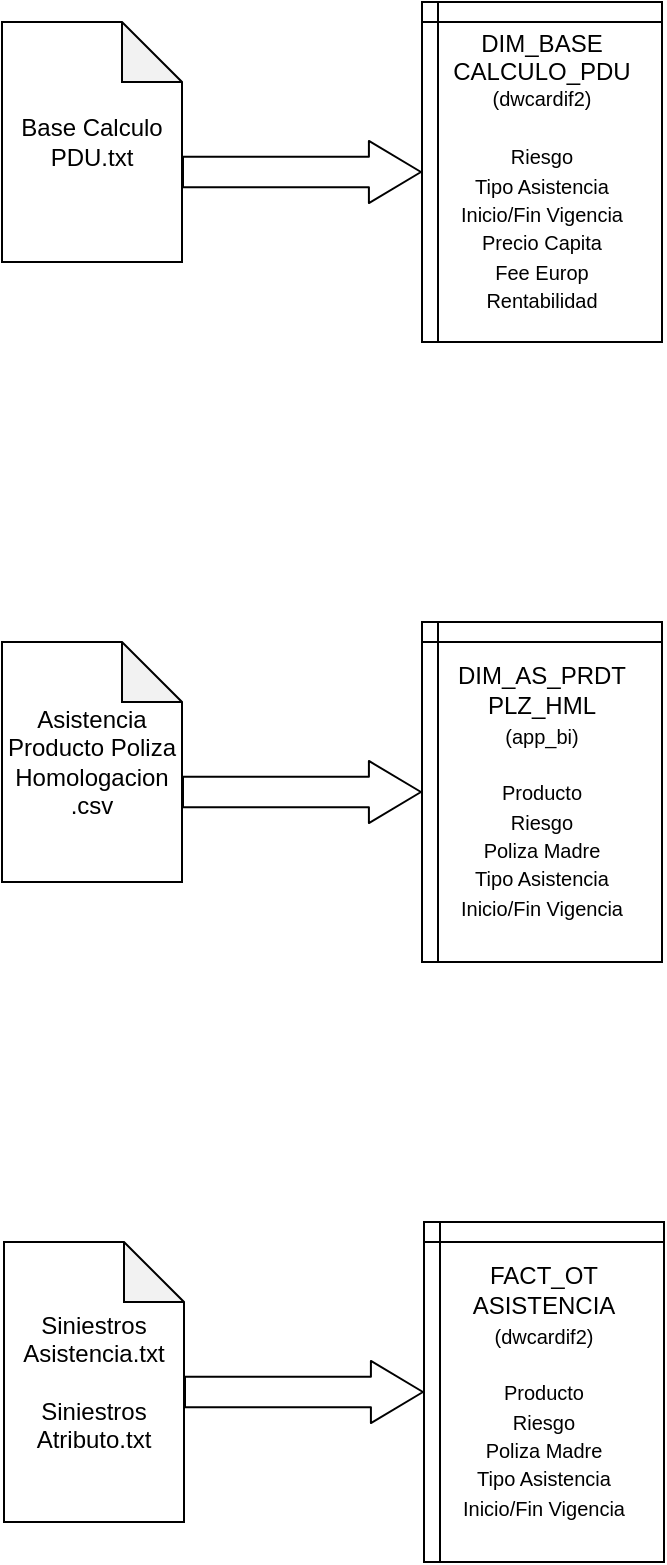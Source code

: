 <mxfile type="github" version="12.6.2">
  <diagram id="ypM9kpdQdvI_O4axWnlW" name="Page-1">
    <mxGraphModel grid="1" dx="871" dy="553" gridSize="10" guides="1" tooltips="1" connect="1" arrows="1" fold="1" page="1" pageScale="1" pageWidth="827" pageHeight="1169" math="0" shadow="0">
      <root>
        <mxCell id="0"/>
        <mxCell id="1" parent="0"/>
        <mxCell id="LFUgPbKsddazM6XdQZ-X-4" value="" parent="1" style="group" vertex="1" connectable="0">
          <mxGeometry as="geometry" x="60" y="140" width="330" height="170"/>
        </mxCell>
        <mxCell id="QJhBpU2Ap4GqpJilakro-1" value="Base Calculo PDU.txt" parent="LFUgPbKsddazM6XdQZ-X-4" style="shape=note;whiteSpace=wrap;html=1;backgroundOutline=1;darkOpacity=0.05;" vertex="1">
          <mxGeometry as="geometry" y="10" width="90" height="120"/>
        </mxCell>
        <mxCell id="QJhBpU2Ap4GqpJilakro-7" value="" parent="LFUgPbKsddazM6XdQZ-X-4" style="shape=flexArrow;endArrow=classic;html=1;exitX=0;exitY=0;exitDx=90;exitDy=75;exitPerimeter=0;endWidth=14.785;endSize=8.348;width=15.238;entryX=0;entryY=0.5;entryDx=0;entryDy=0;" edge="1" source="QJhBpU2Ap4GqpJilakro-1" target="LFUgPbKsddazM6XdQZ-X-2">
          <mxGeometry as="geometry" width="50" height="50" relative="1">
            <mxPoint as="sourcePoint" x="100" y="100"/>
            <mxPoint as="targetPoint" x="170" y="85"/>
            <Array as="points"/>
          </mxGeometry>
        </mxCell>
        <mxCell id="LFUgPbKsddazM6XdQZ-X-2" value="&lt;span style=&quot;display: inline ; float: none ; background-color: transparent ; color: rgb(0 , 0 , 0) ; font-family: &amp;#34;helvetica&amp;#34; ; font-size: 12px ; font-style: normal ; font-variant: normal ; font-weight: 400 ; letter-spacing: normal ; line-height: 14.4px ; text-align: center ; text-decoration: none ; text-indent: 0px ; text-transform: none ; white-space: normal ; word-spacing: 0px ; word-wrap: normal&quot;&gt;DIM_BASE&lt;/span&gt;&lt;br style=&quot;background-attachment: scroll ; background-color: transparent ; background-image: none ; background-repeat: repeat ; background-size: auto ; border-bottom-color: rgb(0 , 0 , 0) ; border-bottom-style: none ; border-bottom-width: 0px ; border-left-color: rgb(0 , 0 , 0) ; border-left-style: none ; border-left-width: 0px ; border-right-color: rgb(0 , 0 , 0) ; border-right-style: none ; border-right-width: 0px ; border-top-color: rgb(0 , 0 , 0) ; border-top-style: none ; border-top-width: 0px ; color: rgb(0 , 0 , 0) ; display: inline ; font-family: &amp;#34;helvetica&amp;#34; ; font-size: 12px ; font-style: normal ; font-variant: normal ; font-weight: 400 ; letter-spacing: normal ; margin-bottom: 0px ; margin-left: 0px ; margin-right: 0px ; margin-top: 0px ; min-width: 0px ; overflow: visible ; padding-bottom: 0px ; padding-left: 0px ; padding-right: 0px ; padding-top: 0px ; position: static ; text-align: center ; text-decoration: none ; text-indent: 0px ; text-transform: none ; white-space: normal ; word-spacing: 0px ; word-wrap: normal&quot;&gt;&lt;span style=&quot;display: inline ; float: none ; background-color: transparent ; color: rgb(0 , 0 , 0) ; font-family: &amp;#34;helvetica&amp;#34; ; font-size: 12px ; font-style: normal ; font-variant: normal ; font-weight: 400 ; letter-spacing: normal ; line-height: 14.4px ; text-align: center ; text-decoration: none ; text-indent: 0px ; text-transform: none ; white-space: normal ; word-spacing: 0px ; word-wrap: normal&quot;&gt;CALCULO_PDU&lt;/span&gt;&lt;br style=&quot;background-attachment: scroll ; background-color: transparent ; background-image: none ; background-repeat: repeat ; background-size: auto ; border-bottom-color: rgb(0 , 0 , 0) ; border-bottom-style: none ; border-bottom-width: 0px ; border-left-color: rgb(0 , 0 , 0) ; border-left-style: none ; border-left-width: 0px ; border-right-color: rgb(0 , 0 , 0) ; border-right-style: none ; border-right-width: 0px ; border-top-color: rgb(0 , 0 , 0) ; border-top-style: none ; border-top-width: 0px ; color: rgb(0 , 0 , 0) ; display: inline ; font-family: &amp;#34;helvetica&amp;#34; ; font-size: 12px ; font-style: normal ; font-variant: normal ; font-weight: 400 ; letter-spacing: normal ; margin-bottom: 0px ; margin-left: 0px ; margin-right: 0px ; margin-top: 0px ; min-width: 0px ; overflow: visible ; padding-bottom: 0px ; padding-left: 0px ; padding-right: 0px ; padding-top: 0px ; position: static ; text-align: center ; text-decoration: none ; text-indent: 0px ; text-transform: none ; white-space: normal ; word-spacing: 0px ; word-wrap: normal&quot;&gt;&lt;span style=&quot;text-align: center ; color: rgb(0 , 0 , 0) ; text-transform: none ; line-height: 14.4px ; text-indent: 0px ; letter-spacing: normal ; font-family: &amp;#34;helvetica&amp;#34; ; font-style: normal ; font-variant: normal ; font-weight: 400 ; text-decoration: none ; word-spacing: 0px ; display: inline ; white-space: normal ; word-wrap: normal ; float: none ; background-color: transparent&quot;&gt;(dwcardif2)&lt;br&gt;&lt;br&gt;&lt;span style=&quot;text-align: center ; color: rgb(0 , 0 , 0) ; text-transform: none ; line-height: 12px ; text-indent: 0px ; letter-spacing: normal ; font-family: &amp;#34;helvetica&amp;#34; ; font-style: normal ; font-variant: normal ; font-weight: 400 ; text-decoration: none ; word-spacing: 0px ; display: inline ; white-space: normal ; word-wrap: normal ; float: none ; background-color: transparent&quot;&gt;Riesgo&lt;/span&gt;&lt;br style=&quot;background-color: transparent ; color: rgb(0 , 0 , 0) ; font-family: &amp;#34;helvetica&amp;#34; ; font-size: 10px ; font-style: normal ; font-variant: normal ; font-weight: 400 ; letter-spacing: normal ; text-align: center ; text-decoration: none ; text-indent: 0px ; text-transform: none ; white-space: normal ; word-spacing: 0px&quot;&gt;&lt;span style=&quot;display: inline ; float: none ; background-color: transparent ; color: rgb(0 , 0 , 0) ; font-family: &amp;#34;helvetica&amp;#34; ; font-size: 10px ; font-style: normal ; font-variant: normal ; font-weight: 400 ; letter-spacing: normal ; line-height: 12px ; text-align: center ; text-decoration: none ; text-indent: 0px ; text-transform: none ; white-space: normal ; word-spacing: 0px ; word-wrap: normal&quot;&gt;Tipo Asistencia&lt;/span&gt;&lt;br style=&quot;background-color: transparent ; color: rgb(0 , 0 , 0) ; font-family: &amp;#34;helvetica&amp;#34; ; font-size: 10px ; font-style: normal ; font-variant: normal ; font-weight: 400 ; letter-spacing: normal ; text-align: center ; text-decoration: none ; text-indent: 0px ; text-transform: none ; white-space: normal ; word-spacing: 0px&quot;&gt;&lt;span style=&quot;display: inline ; float: none ; background-color: transparent ; color: rgb(0 , 0 , 0) ; font-family: &amp;#34;helvetica&amp;#34; ; font-size: 10px ; font-style: normal ; font-variant: normal ; font-weight: 400 ; letter-spacing: normal ; line-height: 12px ; text-align: center ; text-decoration: none ; text-indent: 0px ; text-transform: none ; white-space: normal ; word-spacing: 0px ; word-wrap: normal&quot;&gt;Inicio/Fin Vigencia&lt;/span&gt;&lt;br style=&quot;background-color: transparent ; color: rgb(0 , 0 , 0) ; font-family: &amp;#34;helvetica&amp;#34; ; font-size: 10px ; font-style: normal ; font-variant: normal ; font-weight: 400 ; letter-spacing: normal ; text-align: center ; text-decoration: none ; text-indent: 0px ; text-transform: none ; white-space: normal ; word-spacing: 0px&quot;&gt;&lt;span style=&quot;display: inline ; float: none ; background-color: transparent ; color: rgb(0 , 0 , 0) ; font-family: &amp;#34;helvetica&amp;#34; ; font-size: 10px ; font-style: normal ; font-variant: normal ; font-weight: 400 ; letter-spacing: normal ; line-height: 12px ; text-align: center ; text-decoration: none ; text-indent: 0px ; text-transform: none ; white-space: normal ; word-spacing: 0px ; word-wrap: normal&quot;&gt;Precio Capita&lt;/span&gt;&lt;br style=&quot;background-color: transparent ; color: rgb(0 , 0 , 0) ; font-family: &amp;#34;helvetica&amp;#34; ; font-size: 10px ; font-style: normal ; font-variant: normal ; font-weight: 400 ; letter-spacing: normal ; text-align: center ; text-decoration: none ; text-indent: 0px ; text-transform: none ; white-space: normal ; word-spacing: 0px&quot;&gt;&lt;span style=&quot;display: inline ; float: none ; background-color: transparent ; color: rgb(0 , 0 , 0) ; font-family: &amp;#34;helvetica&amp;#34; ; font-size: 10px ; font-style: normal ; font-variant: normal ; font-weight: 400 ; letter-spacing: normal ; line-height: 12px ; text-align: center ; text-decoration: none ; text-indent: 0px ; text-transform: none ; white-space: normal ; word-spacing: 0px ; word-wrap: normal&quot;&gt;Fee Europ&lt;br&gt;&lt;/span&gt;&lt;span style=&quot;display: inline ; float: none ; background-color: transparent ; color: rgb(0 , 0 , 0) ; font-family: &amp;#34;helvetica&amp;#34; ; font-size: 10px ; font-style: normal ; font-variant: normal ; font-weight: 400 ; letter-spacing: normal ; line-height: 12px ; text-align: center ; text-decoration: none ; text-indent: 0px ; text-transform: none ; white-space: normal ; word-spacing: 0px ; word-wrap: normal&quot;&gt;Rentabilidad&lt;/span&gt;&lt;/span&gt;" parent="LFUgPbKsddazM6XdQZ-X-4" style="shape=internalStorage;whiteSpace=wrap;html=1;backgroundOutline=1;fontSize=10;dx=8;dy=10;" vertex="1">
          <mxGeometry as="geometry" x="210" width="120" height="170"/>
        </mxCell>
        <mxCell id="LFUgPbKsddazM6XdQZ-X-5" value="" parent="1" style="group" vertex="1" connectable="0">
          <mxGeometry as="geometry" x="60" y="450" width="330" height="170"/>
        </mxCell>
        <mxCell id="QJhBpU2Ap4GqpJilakro-4" value="Asistencia Producto Poliza Homologacion&lt;br&gt;.csv" parent="LFUgPbKsddazM6XdQZ-X-5" style="shape=note;whiteSpace=wrap;html=1;backgroundOutline=1;darkOpacity=0.05;" vertex="1">
          <mxGeometry as="geometry" y="10" width="90" height="120"/>
        </mxCell>
        <mxCell id="LFUgPbKsddazM6XdQZ-X-1" value="" parent="LFUgPbKsddazM6XdQZ-X-5" style="shape=flexArrow;endArrow=classic;html=1;entryX=0;entryY=0.5;entryDx=0;entryDy=0;endWidth=14.785;endSize=8.348;width=15.238;exitX=0;exitY=0;exitDx=90;exitDy=75;exitPerimeter=0;" edge="1" source="QJhBpU2Ap4GqpJilakro-4" target="LFUgPbKsddazM6XdQZ-X-3">
          <mxGeometry as="geometry" width="50" height="50" relative="1">
            <mxPoint as="sourcePoint" x="130" y="80"/>
            <mxPoint as="targetPoint" x="210.0" y="85"/>
            <Array as="points"/>
          </mxGeometry>
        </mxCell>
        <mxCell id="LFUgPbKsddazM6XdQZ-X-3" value="&lt;span style=&quot;text-align: center ; color: rgb(0 , 0 , 0) ; text-transform: none ; line-height: 14.4px ; text-indent: 0px ; letter-spacing: normal ; font-family: &amp;#34;helvetica&amp;#34; ; font-variant: normal ; word-spacing: 0px ; display: inline ; white-space: normal ; word-wrap: normal ; font-stretch: normal ; float: none ; background-color: transparent&quot;&gt;&lt;span style=&quot;display: inline ; float: none ; background-color: transparent ; color: rgb(0 , 0 , 0) ; font-family: &amp;#34;helvetica&amp;#34; ; font-size: 12px ; font-style: normal ; font-variant: normal ; font-weight: 400 ; letter-spacing: normal ; line-height: 14.4px ; text-align: center ; text-decoration: none ; text-indent: 0px ; text-transform: none ; white-space: normal ; word-spacing: 0px ; word-wrap: normal&quot;&gt;DIM_AS_PRDT&lt;/span&gt;&lt;br style=&quot;background-attachment: scroll ; background-color: transparent ; background-image: none ; background-repeat: repeat ; background-size: auto ; border-bottom-color: rgb(0 , 0 , 0) ; border-bottom-style: none ; border-bottom-width: 0px ; border-left-color: rgb(0 , 0 , 0) ; border-left-style: none ; border-left-width: 0px ; border-right-color: rgb(0 , 0 , 0) ; border-right-style: none ; border-right-width: 0px ; border-top-color: rgb(0 , 0 , 0) ; border-top-style: none ; border-top-width: 0px ; color: rgb(0 , 0 , 0) ; display: inline ; font-family: &amp;#34;helvetica&amp;#34; ; font-size: 12px ; font-style: normal ; font-variant: normal ; font-weight: 400 ; letter-spacing: normal ; margin-bottom: 0px ; margin-left: 0px ; margin-right: 0px ; margin-top: 0px ; min-width: 0px ; overflow: visible ; padding-bottom: 0px ; padding-left: 0px ; padding-right: 0px ; padding-top: 0px ; position: static ; text-align: center ; text-decoration: none ; text-indent: 0px ; text-transform: none ; white-space: normal ; word-spacing: 0px ; word-wrap: normal&quot;&gt;&lt;span style=&quot;display: inline ; float: none ; background-color: transparent ; color: rgb(0 , 0 , 0) ; font-family: &amp;#34;helvetica&amp;#34; ; font-size: 12px ; font-style: normal ; font-variant: normal ; font-weight: 400 ; letter-spacing: normal ; line-height: 14.4px ; text-align: center ; text-decoration: none ; text-indent: 0px ; text-transform: none ; white-space: normal ; word-spacing: 0px ; word-wrap: normal&quot;&gt;PLZ_HML&lt;/span&gt;&lt;br style=&quot;background-attachment: scroll ; background-color: transparent ; background-image: none ; background-repeat: repeat ; background-size: auto ; border-bottom-color: rgb(0 , 0 , 0) ; border-bottom-style: none ; border-bottom-width: 0px ; border-left-color: rgb(0 , 0 , 0) ; border-left-style: none ; border-left-width: 0px ; border-right-color: rgb(0 , 0 , 0) ; border-right-style: none ; border-right-width: 0px ; border-top-color: rgb(0 , 0 , 0) ; border-top-style: none ; border-top-width: 0px ; color: rgb(0 , 0 , 0) ; display: inline ; font-family: &amp;#34;helvetica&amp;#34; ; font-size: 12px ; font-style: normal ; font-variant: normal ; font-weight: 400 ; letter-spacing: normal ; margin-bottom: 0px ; margin-left: 0px ; margin-right: 0px ; margin-top: 0px ; min-width: 0px ; overflow: visible ; padding-bottom: 0px ; padding-left: 0px ; padding-right: 0px ; padding-top: 0px ; position: static ; text-align: center ; text-decoration: none ; text-indent: 0px ; text-transform: none ; white-space: normal ; word-spacing: 0px ; word-wrap: normal&quot;&gt;&lt;span style=&quot;text-align: center ; color: rgb(0 , 0 , 0) ; text-transform: none ; line-height: 14.4px ; text-indent: 0px ; letter-spacing: normal ; font-family: &amp;#34;helvetica&amp;#34; ; font-style: normal ; font-variant: normal ; font-weight: 400 ; text-decoration: none ; word-spacing: 0px ; display: inline ; white-space: normal ; word-wrap: normal ; float: none ; background-color: transparent&quot;&gt;&lt;font style=&quot;font-size: 10px&quot;&gt;(app_bi)&lt;/font&gt;&lt;/span&gt;&lt;/span&gt;&lt;span style=&quot;text-align: center ; color: rgb(0 , 0 , 0) ; text-transform: none ; line-height: 14.4px ; text-indent: 0px ; letter-spacing: normal ; font-family: &amp;#34;helvetica&amp;#34; ; font-style: normal ; font-variant: normal ; font-weight: 400 ; text-decoration: none ; word-spacing: 0px ; display: inline ; white-space: normal ; word-wrap: normal ; float: none ; background-color: transparent&quot;&gt;&lt;br&gt;&lt;br&gt;&lt;span style=&quot;text-align: center ; color: rgb(0 , 0 , 0) ; text-transform: none ; line-height: 12px ; text-indent: 0px ; letter-spacing: normal ; font-family: &amp;#34;helvetica&amp;#34; ; font-variant: normal ; word-spacing: 0px ; display: inline ; white-space: normal ; word-wrap: normal ; float: none ; background-color: transparent&quot;&gt;&lt;span style=&quot;text-align: center ; color: rgb(0 , 0 , 0) ; text-transform: none ; line-height: 12px ; text-indent: 0px ; letter-spacing: normal ; font-family: &amp;#34;helvetica&amp;#34; ; font-style: normal ; font-variant: normal ; font-weight: 400 ; text-decoration: none ; word-spacing: 0px ; display: inline ; white-space: normal ; word-wrap: normal ; float: none ; background-color: transparent&quot;&gt;Producto&lt;/span&gt;&lt;br style=&quot;margin: 0px ; padding: 0px ; border: 0px rgb(0 , 0 , 0) ; text-align: center ; background-image: none ; color: rgb(0 , 0 , 0) ; text-transform: none ; text-indent: 0px ; letter-spacing: normal ; overflow: visible ; font-family: &amp;#34;helvetica&amp;#34; ; font-style: normal ; font-variant: normal ; font-weight: 400 ; text-decoration: none ; background-repeat: repeat ; background-attachment: scroll ; word-spacing: 0px ; display: inline ; white-space: normal ; position: static ; word-wrap: normal ; min-width: 0px ; background-size: auto ; background-color: transparent&quot;&gt;&lt;span style=&quot;text-align: center ; color: rgb(0 , 0 , 0) ; text-transform: none ; line-height: 12px ; text-indent: 0px ; letter-spacing: normal ; font-family: &amp;#34;helvetica&amp;#34; ; font-style: normal ; font-variant: normal ; font-weight: 400 ; text-decoration: none ; word-spacing: 0px ; display: inline ; white-space: normal ; word-wrap: normal ; float: none ; background-color: transparent&quot;&gt;Riesgo&lt;/span&gt;&lt;br style=&quot;margin: 0px ; padding: 0px ; border: 0px rgb(0 , 0 , 0) ; text-align: center ; background-image: none ; color: rgb(0 , 0 , 0) ; text-transform: none ; text-indent: 0px ; letter-spacing: normal ; overflow: visible ; font-family: &amp;#34;helvetica&amp;#34; ; font-style: normal ; font-variant: normal ; font-weight: 400 ; text-decoration: none ; background-repeat: repeat ; background-attachment: scroll ; word-spacing: 0px ; display: inline ; white-space: normal ; position: static ; word-wrap: normal ; min-width: 0px ; background-size: auto ; background-color: transparent&quot;&gt;&lt;span style=&quot;text-align: center ; color: rgb(0 , 0 , 0) ; text-transform: none ; line-height: 12px ; text-indent: 0px ; letter-spacing: normal ; font-family: &amp;#34;helvetica&amp;#34; ; font-style: normal ; font-variant: normal ; font-weight: 400 ; text-decoration: none ; word-spacing: 0px ; display: inline ; white-space: normal ; word-wrap: normal ; float: none ; background-color: transparent&quot;&gt;Poliza Madre&lt;/span&gt;&lt;br style=&quot;margin: 0px ; padding: 0px ; border: 0px rgb(0 , 0 , 0) ; text-align: center ; background-image: none ; color: rgb(0 , 0 , 0) ; text-transform: none ; text-indent: 0px ; letter-spacing: normal ; overflow: visible ; font-family: &amp;#34;helvetica&amp;#34; ; font-style: normal ; font-variant: normal ; font-weight: 400 ; text-decoration: none ; background-repeat: repeat ; background-attachment: scroll ; word-spacing: 0px ; display: inline ; white-space: normal ; position: static ; word-wrap: normal ; min-width: 0px ; background-size: auto ; background-color: transparent&quot;&gt;&lt;span style=&quot;text-align: center ; color: rgb(0 , 0 , 0) ; text-transform: none ; line-height: 12px ; text-indent: 0px ; letter-spacing: normal ; font-family: &amp;#34;helvetica&amp;#34; ; font-style: normal ; font-variant: normal ; font-weight: 400 ; text-decoration: none ; word-spacing: 0px ; display: inline ; white-space: normal ; word-wrap: normal ; float: none ; background-color: transparent&quot;&gt;Tipo Asistencia&lt;/span&gt;&lt;br style=&quot;margin: 0px ; padding: 0px ; border: 0px rgb(0 , 0 , 0) ; text-align: center ; background-image: none ; color: rgb(0 , 0 , 0) ; text-transform: none ; text-indent: 0px ; letter-spacing: normal ; overflow: visible ; font-family: &amp;#34;helvetica&amp;#34; ; font-style: normal ; font-variant: normal ; font-weight: 400 ; text-decoration: none ; background-repeat: repeat ; background-attachment: scroll ; word-spacing: 0px ; display: inline ; white-space: normal ; position: static ; word-wrap: normal ; min-width: 0px ; background-size: auto ; background-color: transparent&quot;&gt;&lt;span style=&quot;text-align: center ; color: rgb(0 , 0 , 0) ; text-transform: none ; line-height: 12px ; text-indent: 0px ; letter-spacing: normal ; font-family: &amp;#34;helvetica&amp;#34; ; font-style: normal ; font-variant: normal ; font-weight: 400 ; text-decoration: none ; word-spacing: 0px ; display: inline ; white-space: normal ; word-wrap: normal ; float: none ; background-color: transparent&quot;&gt;Inicio/Fin Vigencia&lt;/span&gt;&lt;/span&gt;&lt;/span&gt;" parent="LFUgPbKsddazM6XdQZ-X-5" style="shape=internalStorage;whiteSpace=wrap;html=1;backgroundOutline=1;fontSize=10;dx=8;dy=10;" vertex="1">
          <mxGeometry as="geometry" x="210" width="120" height="170"/>
        </mxCell>
        <mxCell id="LFUgPbKsddazM6XdQZ-X-6" value="" parent="1" style="group" vertex="1" connectable="0">
          <mxGeometry as="geometry" x="61" y="750" width="330" height="170"/>
        </mxCell>
        <mxCell id="LFUgPbKsddazM6XdQZ-X-7" value="Siniestros&lt;br&gt;Asistencia.txt&lt;br&gt;&lt;br&gt;Siniestros&lt;br&gt;Atributo.txt" parent="LFUgPbKsddazM6XdQZ-X-6" style="shape=note;whiteSpace=wrap;html=1;backgroundOutline=1;darkOpacity=0.05;" vertex="1">
          <mxGeometry as="geometry" y="10" width="90" height="140"/>
        </mxCell>
        <mxCell id="LFUgPbKsddazM6XdQZ-X-8" value="" parent="LFUgPbKsddazM6XdQZ-X-6" style="shape=flexArrow;endArrow=classic;html=1;entryX=0;entryY=0.5;entryDx=0;entryDy=0;endWidth=14.785;endSize=8.348;width=15.238;exitX=0;exitY=0;exitDx=90;exitDy=75;exitPerimeter=0;" edge="1" source="LFUgPbKsddazM6XdQZ-X-7" target="LFUgPbKsddazM6XdQZ-X-9">
          <mxGeometry as="geometry" width="50" height="50" relative="1">
            <mxPoint as="sourcePoint" x="130" y="80"/>
            <mxPoint as="targetPoint" x="210.0" y="85"/>
            <Array as="points"/>
          </mxGeometry>
        </mxCell>
        <mxCell id="LFUgPbKsddazM6XdQZ-X-9" value="&lt;span style=&quot;text-align: center ; color: rgb(0 , 0 , 0) ; text-transform: none ; line-height: 14.4px ; text-indent: 0px ; letter-spacing: normal ; font-family: &amp;#34;helvetica&amp;#34; ; font-variant: normal ; word-spacing: 0px ; display: inline ; white-space: normal ; word-wrap: normal ; font-stretch: normal ; float: none ; background-color: transparent&quot;&gt;&lt;span style=&quot;display: inline ; float: none ; background-color: transparent ; color: rgb(0 , 0 , 0) ; font-family: &amp;#34;helvetica&amp;#34; ; font-size: 12px ; font-style: normal ; font-variant: normal ; font-weight: 400 ; letter-spacing: normal ; line-height: 14.4px ; text-align: center ; text-decoration: none ; text-indent: 0px ; text-transform: none ; white-space: normal ; word-spacing: 0px ; word-wrap: normal&quot;&gt;FACT_OT&lt;br&gt;ASISTENCIA&lt;/span&gt;&lt;br style=&quot;background-attachment: scroll ; background-color: transparent ; background-image: none ; background-repeat: repeat ; background-size: auto ; border-bottom-color: rgb(0 , 0 , 0) ; border-bottom-style: none ; border-bottom-width: 0px ; border-left-color: rgb(0 , 0 , 0) ; border-left-style: none ; border-left-width: 0px ; border-right-color: rgb(0 , 0 , 0) ; border-right-style: none ; border-right-width: 0px ; border-top-color: rgb(0 , 0 , 0) ; border-top-style: none ; border-top-width: 0px ; color: rgb(0 , 0 , 0) ; display: inline ; font-family: &amp;#34;helvetica&amp;#34; ; font-size: 12px ; font-style: normal ; font-variant: normal ; font-weight: 400 ; letter-spacing: normal ; margin-bottom: 0px ; margin-left: 0px ; margin-right: 0px ; margin-top: 0px ; min-width: 0px ; overflow: visible ; padding-bottom: 0px ; padding-left: 0px ; padding-right: 0px ; padding-top: 0px ; position: static ; text-align: center ; text-decoration: none ; text-indent: 0px ; text-transform: none ; white-space: normal ; word-spacing: 0px ; word-wrap: normal&quot;&gt;&lt;span style=&quot;text-align: center ; color: rgb(0 , 0 , 0) ; text-transform: none ; line-height: 14.4px ; text-indent: 0px ; letter-spacing: normal ; font-family: &amp;#34;helvetica&amp;#34; ; font-style: normal ; font-variant: normal ; font-weight: 400 ; text-decoration: none ; word-spacing: 0px ; display: inline ; white-space: normal ; word-wrap: normal ; float: none ; background-color: transparent&quot;&gt;&lt;font style=&quot;font-size: 10px&quot;&gt;(dwcardif2)&lt;/font&gt;&lt;/span&gt;&lt;/span&gt;&lt;span style=&quot;text-align: center ; color: rgb(0 , 0 , 0) ; text-transform: none ; line-height: 14.4px ; text-indent: 0px ; letter-spacing: normal ; font-family: &amp;#34;helvetica&amp;#34; ; font-style: normal ; font-variant: normal ; font-weight: 400 ; text-decoration: none ; word-spacing: 0px ; display: inline ; white-space: normal ; word-wrap: normal ; float: none ; background-color: transparent&quot;&gt;&lt;br&gt;&lt;br&gt;&lt;span style=&quot;text-align: center ; color: rgb(0 , 0 , 0) ; text-transform: none ; line-height: 12px ; text-indent: 0px ; letter-spacing: normal ; font-family: &amp;#34;helvetica&amp;#34; ; font-variant: normal ; word-spacing: 0px ; display: inline ; white-space: normal ; word-wrap: normal ; float: none ; background-color: transparent&quot;&gt;&lt;span style=&quot;text-align: center ; color: rgb(0 , 0 , 0) ; text-transform: none ; line-height: 12px ; text-indent: 0px ; letter-spacing: normal ; font-family: &amp;#34;helvetica&amp;#34; ; font-style: normal ; font-variant: normal ; font-weight: 400 ; text-decoration: none ; word-spacing: 0px ; display: inline ; white-space: normal ; word-wrap: normal ; float: none ; background-color: transparent&quot;&gt;Producto&lt;/span&gt;&lt;br style=&quot;margin: 0px ; padding: 0px ; border: 0px rgb(0 , 0 , 0) ; text-align: center ; background-image: none ; color: rgb(0 , 0 , 0) ; text-transform: none ; text-indent: 0px ; letter-spacing: normal ; overflow: visible ; font-family: &amp;#34;helvetica&amp;#34; ; font-style: normal ; font-variant: normal ; font-weight: 400 ; text-decoration: none ; background-repeat: repeat ; background-attachment: scroll ; word-spacing: 0px ; display: inline ; white-space: normal ; position: static ; word-wrap: normal ; min-width: 0px ; background-size: auto ; background-color: transparent&quot;&gt;&lt;span style=&quot;text-align: center ; color: rgb(0 , 0 , 0) ; text-transform: none ; line-height: 12px ; text-indent: 0px ; letter-spacing: normal ; font-family: &amp;#34;helvetica&amp;#34; ; font-style: normal ; font-variant: normal ; font-weight: 400 ; text-decoration: none ; word-spacing: 0px ; display: inline ; white-space: normal ; word-wrap: normal ; float: none ; background-color: transparent&quot;&gt;Riesgo&lt;/span&gt;&lt;br style=&quot;margin: 0px ; padding: 0px ; border: 0px rgb(0 , 0 , 0) ; text-align: center ; background-image: none ; color: rgb(0 , 0 , 0) ; text-transform: none ; text-indent: 0px ; letter-spacing: normal ; overflow: visible ; font-family: &amp;#34;helvetica&amp;#34; ; font-style: normal ; font-variant: normal ; font-weight: 400 ; text-decoration: none ; background-repeat: repeat ; background-attachment: scroll ; word-spacing: 0px ; display: inline ; white-space: normal ; position: static ; word-wrap: normal ; min-width: 0px ; background-size: auto ; background-color: transparent&quot;&gt;&lt;span style=&quot;text-align: center ; color: rgb(0 , 0 , 0) ; text-transform: none ; line-height: 12px ; text-indent: 0px ; letter-spacing: normal ; font-family: &amp;#34;helvetica&amp;#34; ; font-style: normal ; font-variant: normal ; font-weight: 400 ; text-decoration: none ; word-spacing: 0px ; display: inline ; white-space: normal ; word-wrap: normal ; float: none ; background-color: transparent&quot;&gt;Poliza Madre&lt;/span&gt;&lt;br style=&quot;margin: 0px ; padding: 0px ; border: 0px rgb(0 , 0 , 0) ; text-align: center ; background-image: none ; color: rgb(0 , 0 , 0) ; text-transform: none ; text-indent: 0px ; letter-spacing: normal ; overflow: visible ; font-family: &amp;#34;helvetica&amp;#34; ; font-style: normal ; font-variant: normal ; font-weight: 400 ; text-decoration: none ; background-repeat: repeat ; background-attachment: scroll ; word-spacing: 0px ; display: inline ; white-space: normal ; position: static ; word-wrap: normal ; min-width: 0px ; background-size: auto ; background-color: transparent&quot;&gt;&lt;span style=&quot;text-align: center ; color: rgb(0 , 0 , 0) ; text-transform: none ; line-height: 12px ; text-indent: 0px ; letter-spacing: normal ; font-family: &amp;#34;helvetica&amp;#34; ; font-style: normal ; font-variant: normal ; font-weight: 400 ; text-decoration: none ; word-spacing: 0px ; display: inline ; white-space: normal ; word-wrap: normal ; float: none ; background-color: transparent&quot;&gt;Tipo Asistencia&lt;/span&gt;&lt;br style=&quot;margin: 0px ; padding: 0px ; border: 0px rgb(0 , 0 , 0) ; text-align: center ; background-image: none ; color: rgb(0 , 0 , 0) ; text-transform: none ; text-indent: 0px ; letter-spacing: normal ; overflow: visible ; font-family: &amp;#34;helvetica&amp;#34; ; font-style: normal ; font-variant: normal ; font-weight: 400 ; text-decoration: none ; background-repeat: repeat ; background-attachment: scroll ; word-spacing: 0px ; display: inline ; white-space: normal ; position: static ; word-wrap: normal ; min-width: 0px ; background-size: auto ; background-color: transparent&quot;&gt;&lt;span style=&quot;text-align: center ; color: rgb(0 , 0 , 0) ; text-transform: none ; line-height: 12px ; text-indent: 0px ; letter-spacing: normal ; font-family: &amp;#34;helvetica&amp;#34; ; font-style: normal ; font-variant: normal ; font-weight: 400 ; text-decoration: none ; word-spacing: 0px ; display: inline ; white-space: normal ; word-wrap: normal ; float: none ; background-color: transparent&quot;&gt;Inicio/Fin Vigencia&lt;/span&gt;&lt;/span&gt;&lt;/span&gt;" parent="LFUgPbKsddazM6XdQZ-X-6" style="shape=internalStorage;whiteSpace=wrap;html=1;backgroundOutline=1;fontSize=10;dx=8;dy=10;" vertex="1">
          <mxGeometry as="geometry" x="210" width="120" height="170"/>
        </mxCell>
      </root>
    </mxGraphModel>
  </diagram>
</mxfile>
